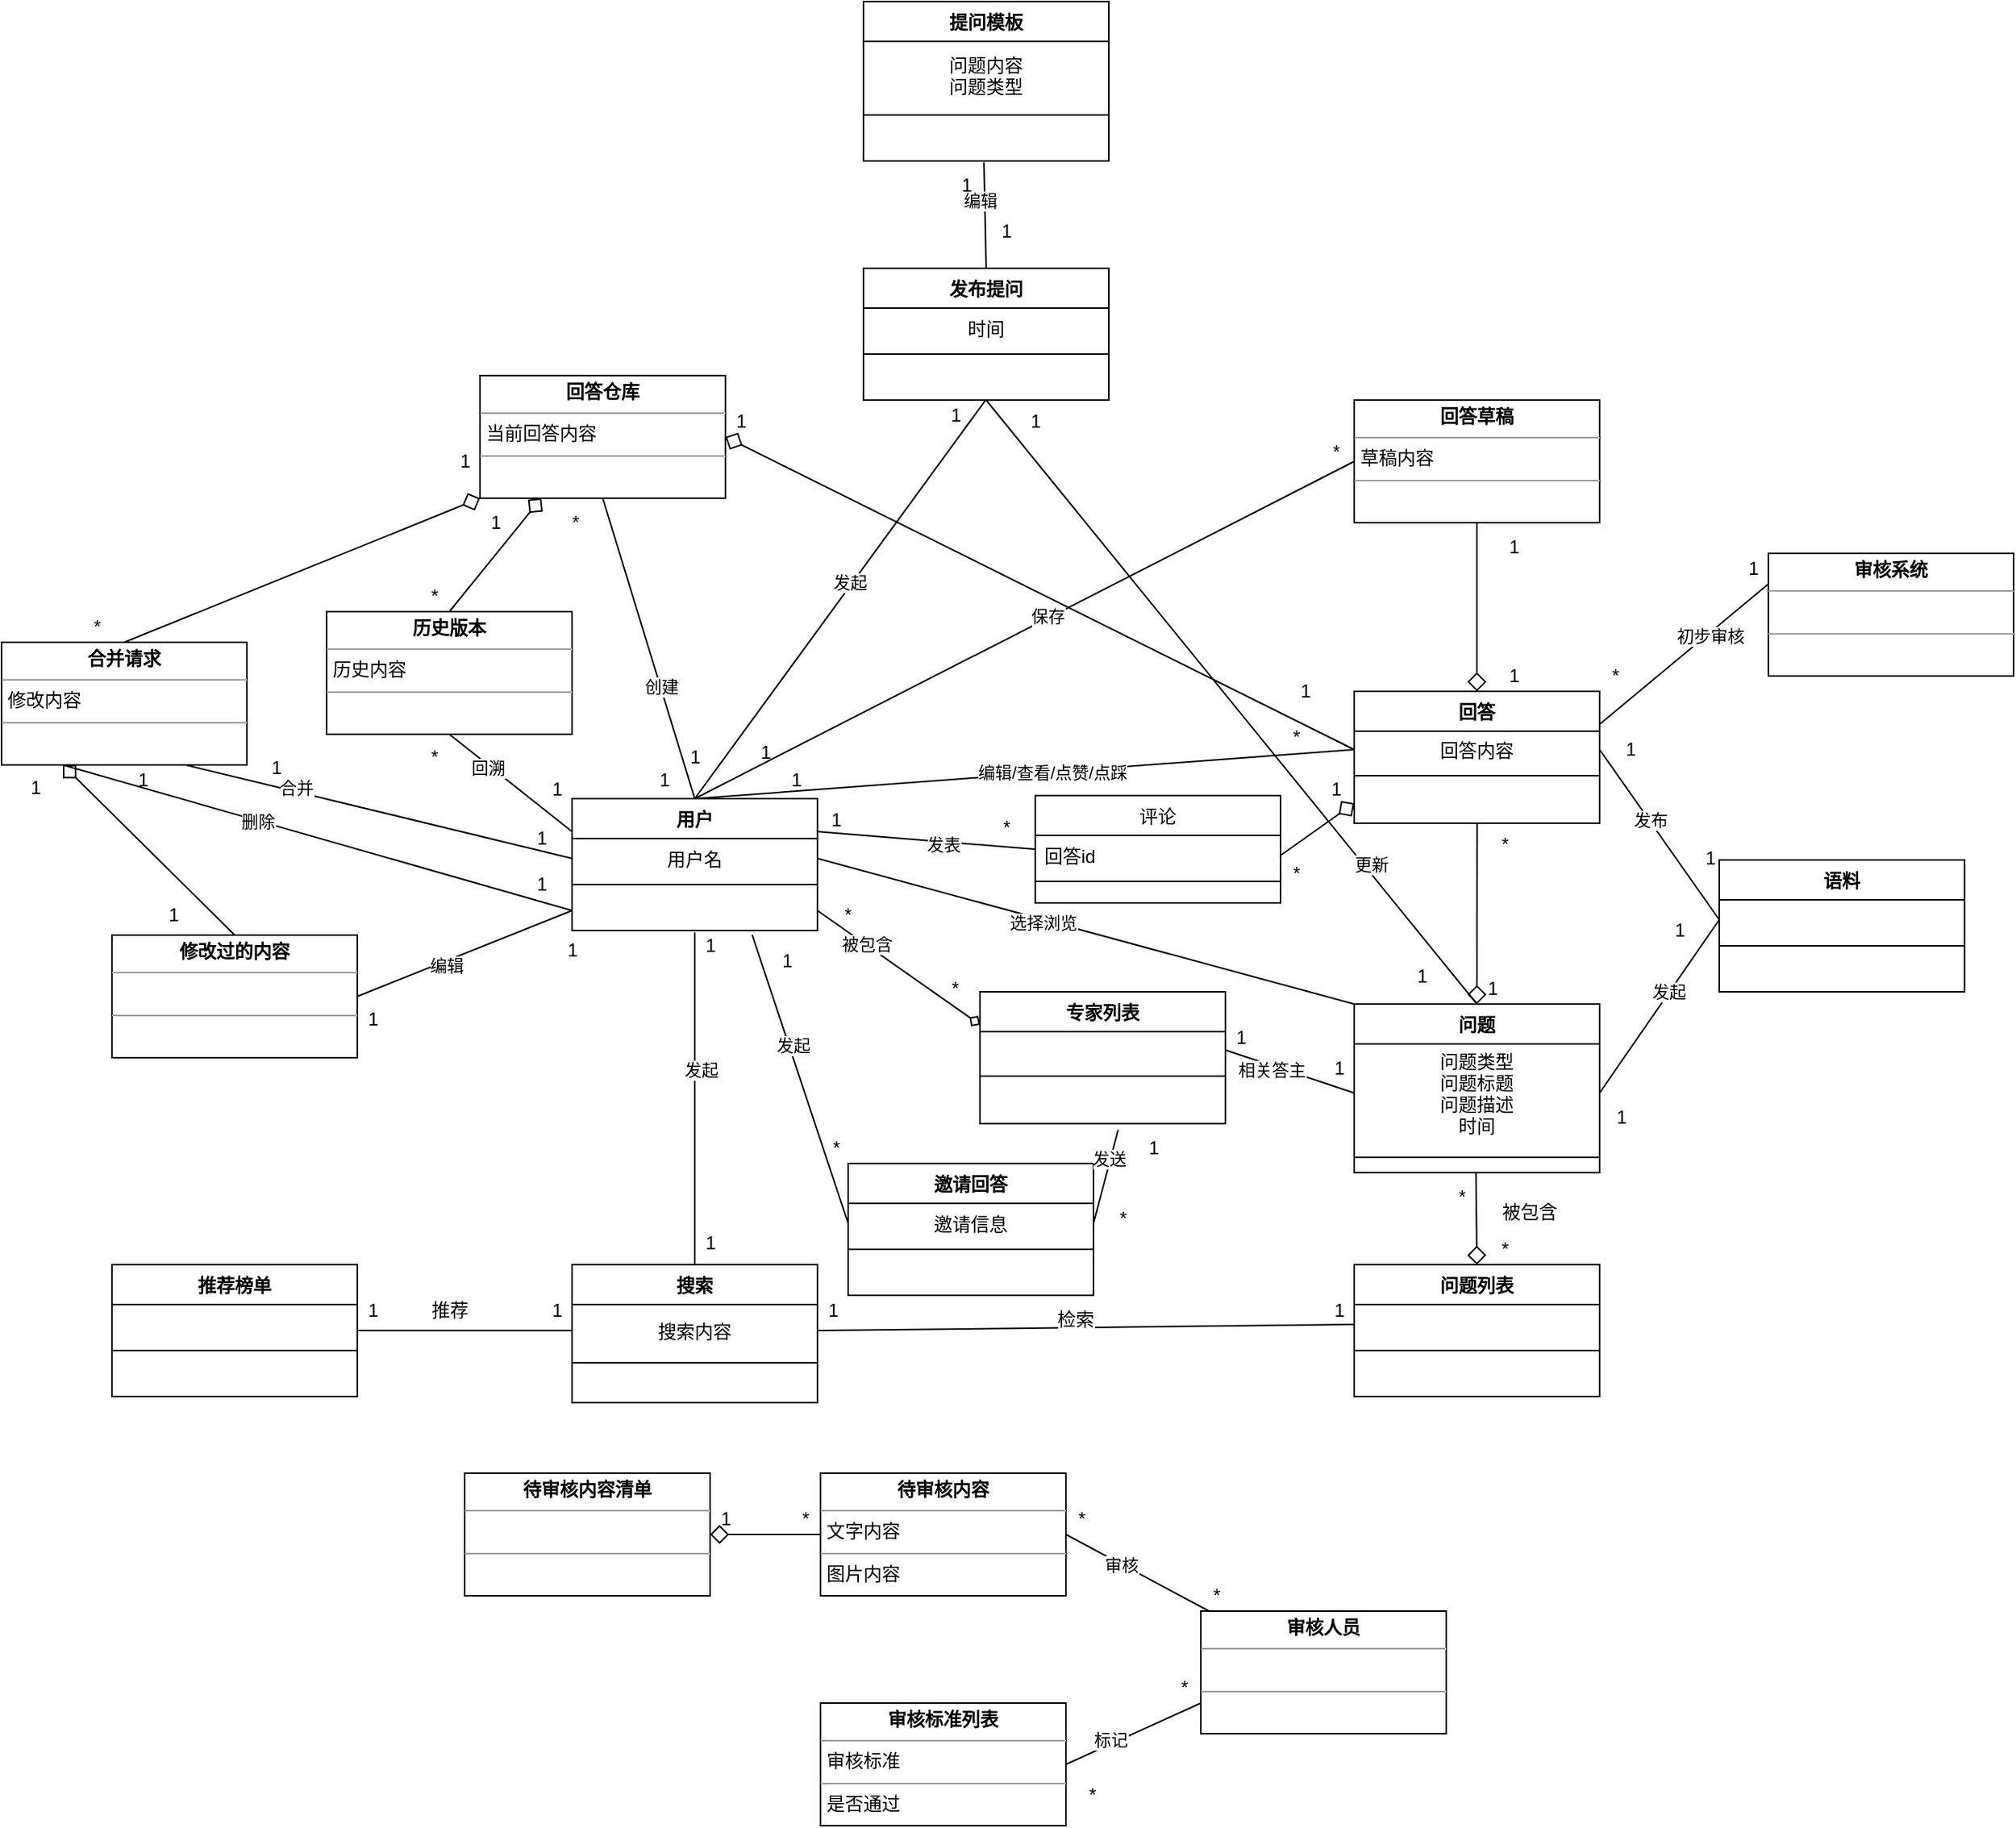<mxfile version="13.5.7" type="device"><diagram id="dqSqr0zBosCVYMbAQ48P" name="第 1 页"><mxGraphModel dx="1851" dy="1761" grid="1" gridSize="10" guides="1" tooltips="1" connect="1" arrows="1" fold="1" page="1" pageScale="1" pageWidth="827" pageHeight="1169" math="0" shadow="0"><root><mxCell id="0"/><mxCell id="1" parent="0"/><mxCell id="7naOkxVm8K2SrwInXt6t-1" value="1" style="text;html=1;align=center;verticalAlign=middle;resizable=0;points=[];autosize=1;" parent="1" vertex="1"><mxGeometry x="380" y="134" width="20" height="20" as="geometry"/></mxCell><mxCell id="7naOkxVm8K2SrwInXt6t-2" style="edgeStyle=none;rounded=0;orthogonalLoop=1;jettySize=auto;html=1;exitX=0.491;exitY=1.031;exitDx=0;exitDy=0;entryX=0.5;entryY=0;entryDx=0;entryDy=0;endArrow=none;endFill=0;endSize=10;targetPerimeterSpacing=0;exitPerimeter=0;" parent="1" target="7naOkxVm8K2SrwInXt6t-17" edge="1" source="7naOkxVm8K2SrwInXt6t-36"><mxGeometry relative="1" as="geometry"><mxPoint x="131" y="203" as="sourcePoint"/></mxGeometry></mxCell><mxCell id="qKET4viSGXKcAuz_7q4b-98" value="编辑" style="edgeLabel;html=1;align=center;verticalAlign=middle;resizable=0;points=[];" vertex="1" connectable="0" parent="7naOkxVm8K2SrwInXt6t-2"><mxGeometry x="-0.29" y="-3" relative="1" as="geometry"><mxPoint as="offset"/></mxGeometry></mxCell><mxCell id="7naOkxVm8K2SrwInXt6t-3" style="edgeStyle=none;rounded=0;orthogonalLoop=1;jettySize=auto;html=1;exitX=0.5;exitY=1;exitDx=0;exitDy=0;entryX=0.5;entryY=0;entryDx=0;entryDy=0;endArrow=none;endFill=0;endSize=10;targetPerimeterSpacing=0;" parent="1" source="7naOkxVm8K2SrwInXt6t-17" target="7naOkxVm8K2SrwInXt6t-21" edge="1"><mxGeometry relative="1" as="geometry"/></mxCell><mxCell id="qKET4viSGXKcAuz_7q4b-155" value="更新" style="edgeLabel;html=1;align=center;verticalAlign=middle;resizable=0;points=[];" vertex="1" connectable="0" parent="7naOkxVm8K2SrwInXt6t-3"><mxGeometry x="-0.103" relative="1" as="geometry"><mxPoint x="107.26" y="126.02" as="offset"/></mxGeometry></mxCell><mxCell id="7naOkxVm8K2SrwInXt6t-5" value="" style="edgeStyle=none;rounded=0;orthogonalLoop=1;jettySize=auto;html=1;endArrow=diamond;endFill=0;endSize=10;targetPerimeterSpacing=0;entryX=0.5;entryY=0;entryDx=0;entryDy=0;exitX=0.496;exitY=1.031;exitDx=0;exitDy=0;exitPerimeter=0;" parent="1" source="7naOkxVm8K2SrwInXt6t-24" target="7naOkxVm8K2SrwInXt6t-25" edge="1"><mxGeometry relative="1" as="geometry"><mxPoint x="360" y="280" as="sourcePoint"/></mxGeometry></mxCell><mxCell id="7naOkxVm8K2SrwInXt6t-6" style="edgeStyle=none;rounded=0;orthogonalLoop=1;jettySize=auto;html=1;exitX=0.5;exitY=0;exitDx=0;exitDy=0;entryX=0.498;entryY=1;entryDx=0;entryDy=0;endArrow=none;endFill=0;endSize=10;targetPerimeterSpacing=0;entryPerimeter=0;" parent="1" source="7naOkxVm8K2SrwInXt6t-29" target="7naOkxVm8K2SrwInXt6t-20" edge="1"><mxGeometry relative="1" as="geometry"/></mxCell><mxCell id="qKET4viSGXKcAuz_7q4b-68" value="发起" style="edgeLabel;html=1;align=center;verticalAlign=middle;resizable=0;points=[];" vertex="1" connectable="0" parent="7naOkxVm8K2SrwInXt6t-6"><mxGeometry x="0.082" y="2" relative="1" as="geometry"><mxPoint as="offset"/></mxGeometry></mxCell><mxCell id="7naOkxVm8K2SrwInXt6t-7" value="被包含" style="text;html=1;align=center;verticalAlign=middle;resizable=0;points=[];autosize=1;" parent="1" vertex="1"><mxGeometry x="389" y="280" width="50" height="20" as="geometry"/></mxCell><mxCell id="7naOkxVm8K2SrwInXt6t-8" value="*" style="text;html=1;align=center;verticalAlign=middle;resizable=0;points=[];autosize=1;" parent="1" vertex="1"><mxGeometry x="360" y="270" width="20" height="20" as="geometry"/></mxCell><mxCell id="7naOkxVm8K2SrwInXt6t-9" value="*" style="text;html=1;align=center;verticalAlign=middle;resizable=0;points=[];autosize=1;" parent="1" vertex="1"><mxGeometry x="388" y="304" width="20" height="20" as="geometry"/></mxCell><mxCell id="7naOkxVm8K2SrwInXt6t-11" value="1" style="text;html=1;align=center;verticalAlign=middle;resizable=0;points=[];autosize=1;" parent="1" vertex="1"><mxGeometry x="-94" y="-20" width="20" height="20" as="geometry"/></mxCell><mxCell id="7naOkxVm8K2SrwInXt6t-12" value="1" style="text;html=1;align=center;verticalAlign=middle;resizable=0;points=[];autosize=1;" parent="1" vertex="1"><mxGeometry x="82" y="-236" width="20" height="20" as="geometry"/></mxCell><mxCell id="7naOkxVm8K2SrwInXt6t-13" value="1" style="text;html=1;align=center;verticalAlign=middle;resizable=0;points=[];autosize=1;" parent="1" vertex="1"><mxGeometry x="30" y="-240" width="20" height="20" as="geometry"/></mxCell><mxCell id="7naOkxVm8K2SrwInXt6t-14" value="1" style="text;html=1;align=center;verticalAlign=middle;resizable=0;points=[];autosize=1;" parent="1" vertex="1"><mxGeometry x="37" y="-390" width="20" height="20" as="geometry"/></mxCell><mxCell id="7naOkxVm8K2SrwInXt6t-15" value="1" style="text;html=1;align=center;verticalAlign=middle;resizable=0;points=[];autosize=1;" parent="1" vertex="1"><mxGeometry x="63" y="-360" width="20" height="20" as="geometry"/></mxCell><mxCell id="qKET4viSGXKcAuz_7q4b-99" style="edgeStyle=none;rounded=0;orthogonalLoop=1;jettySize=auto;html=1;exitX=0.5;exitY=0;exitDx=0;exitDy=0;endArrow=none;endFill=0;entryX=0.501;entryY=1.015;entryDx=0;entryDy=0;entryPerimeter=0;startArrow=diamond;startFill=0;endSize=10;startSize=10;" edge="1" parent="1" source="7naOkxVm8K2SrwInXt6t-21" target="qKET4viSGXKcAuz_7q4b-103"><mxGeometry relative="1" as="geometry"><mxPoint x="350" y="80" as="targetPoint"/></mxGeometry></mxCell><mxCell id="7naOkxVm8K2SrwInXt6t-21" value="问题" style="swimlane;fontStyle=1;align=center;verticalAlign=top;childLayout=stackLayout;horizontal=1;startSize=26;horizontalStack=0;resizeParent=1;resizeParentMax=0;resizeLast=0;collapsible=1;marginBottom=0;" parent="1" vertex="1"><mxGeometry x="300" y="154" width="160" height="110" as="geometry"/></mxCell><mxCell id="7naOkxVm8K2SrwInXt6t-22" value="问题类型&#10;问题标题&#10;问题描述&#10;时间" style="text;strokeColor=none;fillColor=none;align=center;verticalAlign=middle;spacingLeft=4;spacingRight=4;overflow=hidden;rotatable=0;points=[[0,0.5],[1,0.5]];portConstraint=eastwest;" parent="7naOkxVm8K2SrwInXt6t-21" vertex="1"><mxGeometry y="26" width="160" height="64" as="geometry"/></mxCell><mxCell id="7naOkxVm8K2SrwInXt6t-23" value="" style="line;strokeWidth=1;fillColor=none;align=left;verticalAlign=middle;spacingTop=-1;spacingLeft=3;spacingRight=3;rotatable=0;labelPosition=right;points=[];portConstraint=eastwest;" parent="7naOkxVm8K2SrwInXt6t-21" vertex="1"><mxGeometry y="90" width="160" height="20" as="geometry"/></mxCell><mxCell id="7naOkxVm8K2SrwInXt6t-24" value=" " style="text;strokeColor=none;fillColor=none;align=left;verticalAlign=top;spacingLeft=4;spacingRight=4;overflow=hidden;rotatable=0;points=[[0,0.5],[1,0.5]];portConstraint=eastwest;" parent="7naOkxVm8K2SrwInXt6t-21" vertex="1"><mxGeometry y="110" width="160" as="geometry"/></mxCell><mxCell id="7naOkxVm8K2SrwInXt6t-37" value="1" style="text;html=1;align=center;verticalAlign=middle;resizable=0;points=[];autosize=1;" parent="1" vertex="1"><mxGeometry x="280" y="344" width="20" height="20" as="geometry"/></mxCell><mxCell id="7naOkxVm8K2SrwInXt6t-43" value="1" style="text;html=1;align=center;verticalAlign=middle;resizable=0;points=[];autosize=1;" parent="1" vertex="1"><mxGeometry x="-230" y="344" width="20" height="20" as="geometry"/></mxCell><mxCell id="7naOkxVm8K2SrwInXt6t-44" value="1" style="text;html=1;align=center;verticalAlign=middle;resizable=0;points=[];autosize=1;" parent="1" vertex="1"><mxGeometry x="-130" y="106" width="20" height="20" as="geometry"/></mxCell><mxCell id="7naOkxVm8K2SrwInXt6t-45" value="1" style="text;html=1;align=center;verticalAlign=middle;resizable=0;points=[];autosize=1;" parent="1" vertex="1"><mxGeometry x="-130" y="300" width="20" height="20" as="geometry"/></mxCell><mxCell id="7naOkxVm8K2SrwInXt6t-46" value="1" style="text;html=1;align=center;verticalAlign=middle;resizable=0;points=[];autosize=1;" parent="1" vertex="1"><mxGeometry x="-350" y="344" width="20" height="20" as="geometry"/></mxCell><mxCell id="7naOkxVm8K2SrwInXt6t-47" value="1" style="text;html=1;align=center;verticalAlign=middle;resizable=0;points=[];autosize=1;" parent="1" vertex="1"><mxGeometry x="-50" y="344" width="20" height="20" as="geometry"/></mxCell><mxCell id="7naOkxVm8K2SrwInXt6t-48" value="推荐" style="text;html=1;align=center;verticalAlign=middle;resizable=0;points=[];autosize=1;rotation=0;" parent="1" vertex="1"><mxGeometry x="-310" y="344" width="40" height="20" as="geometry"/></mxCell><mxCell id="7naOkxVm8K2SrwInXt6t-53" style="rounded=0;orthogonalLoop=1;jettySize=auto;html=1;entryX=0.5;entryY=0;entryDx=0;entryDy=0;endArrow=none;endFill=0;exitX=0.5;exitY=1.046;exitDx=0;exitDy=0;exitPerimeter=0;" parent="1" source="7naOkxVm8K2SrwInXt6t-32" target="7naOkxVm8K2SrwInXt6t-54" edge="1"><mxGeometry relative="1" as="geometry"><mxPoint x="100" y="140" as="sourcePoint"/></mxGeometry></mxCell><mxCell id="qKET4viSGXKcAuz_7q4b-69" value="发起" style="edgeLabel;html=1;align=center;verticalAlign=middle;resizable=0;points=[];" vertex="1" connectable="0" parent="7naOkxVm8K2SrwInXt6t-53"><mxGeometry x="-0.172" y="4" relative="1" as="geometry"><mxPoint as="offset"/></mxGeometry></mxCell><mxCell id="7naOkxVm8K2SrwInXt6t-58" style="edgeStyle=none;rounded=0;orthogonalLoop=1;jettySize=auto;html=1;exitX=0;exitY=0.5;exitDx=0;exitDy=0;entryX=1;entryY=0.5;entryDx=0;entryDy=0;endArrow=none;endFill=0;" parent="1" source="7naOkxVm8K2SrwInXt6t-26" target="7naOkxVm8K2SrwInXt6t-55" edge="1"><mxGeometry relative="1" as="geometry"/></mxCell><mxCell id="7naOkxVm8K2SrwInXt6t-59" value="检索" style="text;html=1;align=center;verticalAlign=middle;resizable=0;points=[];labelBackgroundColor=#ffffff;horizontal=1;" parent="7naOkxVm8K2SrwInXt6t-58" vertex="1" connectable="0"><mxGeometry x="0.066" y="-9" relative="1" as="geometry"><mxPoint x="4.34" y="4.09" as="offset"/></mxGeometry></mxCell><mxCell id="7naOkxVm8K2SrwInXt6t-64" style="rounded=0;orthogonalLoop=1;jettySize=auto;html=1;exitX=1;exitY=0.5;exitDx=0;exitDy=0;entryX=0;entryY=0.5;entryDx=0;entryDy=0;endArrow=none;endFill=0;" parent="1" source="7naOkxVm8K2SrwInXt6t-65" target="7naOkxVm8K2SrwInXt6t-55" edge="1"><mxGeometry relative="1" as="geometry"/></mxCell><mxCell id="qKET4viSGXKcAuz_7q4b-165" style="edgeStyle=none;rounded=0;sketch=0;orthogonalLoop=1;jettySize=auto;html=1;exitX=0;exitY=0.25;exitDx=0;exitDy=0;entryX=0.5;entryY=1;entryDx=0;entryDy=0;startArrow=none;startFill=0;startSize=10;endArrow=none;endFill=0;endSize=10;" edge="1" parent="1" source="7naOkxVm8K2SrwInXt6t-29" target="qKET4viSGXKcAuz_7q4b-164"><mxGeometry relative="1" as="geometry"/></mxCell><mxCell id="qKET4viSGXKcAuz_7q4b-166" value="回溯" style="edgeLabel;html=1;align=center;verticalAlign=middle;resizable=0;points=[];" vertex="1" connectable="0" parent="qKET4viSGXKcAuz_7q4b-165"><mxGeometry x="0.337" y="1" relative="1" as="geometry"><mxPoint x="-1" as="offset"/></mxGeometry></mxCell><mxCell id="qKET4viSGXKcAuz_7q4b-179" style="edgeStyle=none;rounded=0;sketch=0;orthogonalLoop=1;jettySize=auto;html=1;exitX=1;exitY=0.25;exitDx=0;exitDy=0;entryX=0;entryY=0.5;entryDx=0;entryDy=0;startArrow=none;startFill=0;startSize=10;endArrow=none;endFill=0;endSize=10;" edge="1" parent="1" source="7naOkxVm8K2SrwInXt6t-29" target="qKET4viSGXKcAuz_7q4b-176"><mxGeometry relative="1" as="geometry"/></mxCell><mxCell id="qKET4viSGXKcAuz_7q4b-180" value="发表" style="edgeLabel;html=1;align=center;verticalAlign=middle;resizable=0;points=[];" vertex="1" connectable="0" parent="qKET4viSGXKcAuz_7q4b-179"><mxGeometry x="0.161" y="-2" relative="1" as="geometry"><mxPoint as="offset"/></mxGeometry></mxCell><mxCell id="7naOkxVm8K2SrwInXt6t-29" value="用户" style="swimlane;fontStyle=1;align=center;verticalAlign=top;childLayout=stackLayout;horizontal=1;startSize=26;horizontalStack=0;resizeParent=1;resizeParentMax=0;resizeLast=0;collapsible=1;marginBottom=0;" parent="1" vertex="1"><mxGeometry x="-210" y="20" width="160" height="86" as="geometry"/></mxCell><mxCell id="7naOkxVm8K2SrwInXt6t-30" value="用户名" style="text;strokeColor=none;fillColor=none;align=center;verticalAlign=top;spacingLeft=4;spacingRight=4;overflow=hidden;rotatable=0;points=[[0,0.5],[1,0.5]];portConstraint=eastwest;" parent="7naOkxVm8K2SrwInXt6t-29" vertex="1"><mxGeometry y="26" width="160" height="26" as="geometry"/></mxCell><mxCell id="7naOkxVm8K2SrwInXt6t-31" value="" style="line;strokeWidth=1;fillColor=none;align=left;verticalAlign=middle;spacingTop=-1;spacingLeft=3;spacingRight=3;rotatable=0;labelPosition=right;points=[];portConstraint=eastwest;" parent="7naOkxVm8K2SrwInXt6t-29" vertex="1"><mxGeometry y="52" width="160" height="8" as="geometry"/></mxCell><mxCell id="7naOkxVm8K2SrwInXt6t-32" value=" " style="text;strokeColor=none;fillColor=none;align=left;verticalAlign=top;spacingLeft=4;spacingRight=4;overflow=hidden;rotatable=0;points=[[0,0.5],[1,0.5]];portConstraint=eastwest;" parent="7naOkxVm8K2SrwInXt6t-29" vertex="1"><mxGeometry y="60" width="160" height="26" as="geometry"/></mxCell><mxCell id="qKET4viSGXKcAuz_7q4b-131" style="edgeStyle=none;rounded=0;sketch=0;orthogonalLoop=1;jettySize=auto;html=1;exitX=1;exitY=0.25;exitDx=0;exitDy=0;entryX=0;entryY=0.25;entryDx=0;entryDy=0;startArrow=none;startFill=0;startSize=10;endArrow=none;endFill=0;endSize=10;" edge="1" parent="1" source="qKET4viSGXKcAuz_7q4b-100" target="qKET4viSGXKcAuz_7q4b-130"><mxGeometry relative="1" as="geometry"/></mxCell><mxCell id="qKET4viSGXKcAuz_7q4b-132" value="初步审核" style="edgeLabel;html=1;align=center;verticalAlign=middle;resizable=0;points=[];" vertex="1" connectable="0" parent="qKET4viSGXKcAuz_7q4b-131"><mxGeometry x="0.285" y="-1" relative="1" as="geometry"><mxPoint as="offset"/></mxGeometry></mxCell><mxCell id="qKET4viSGXKcAuz_7q4b-100" value="回答" style="swimlane;fontStyle=1;align=center;verticalAlign=top;childLayout=stackLayout;horizontal=1;startSize=26;horizontalStack=0;resizeParent=1;resizeParentMax=0;resizeLast=0;collapsible=1;marginBottom=0;" vertex="1" parent="1"><mxGeometry x="300" y="-50" width="160" height="86" as="geometry"/></mxCell><mxCell id="qKET4viSGXKcAuz_7q4b-101" value="回答内容" style="text;strokeColor=none;fillColor=none;align=center;verticalAlign=middle;spacingLeft=4;spacingRight=4;overflow=hidden;rotatable=0;points=[[0,0.5],[1,0.5]];portConstraint=eastwest;" vertex="1" parent="qKET4viSGXKcAuz_7q4b-100"><mxGeometry y="26" width="160" height="24" as="geometry"/></mxCell><mxCell id="qKET4viSGXKcAuz_7q4b-102" value="" style="line;strokeWidth=1;fillColor=none;align=left;verticalAlign=middle;spacingTop=-1;spacingLeft=3;spacingRight=3;rotatable=0;labelPosition=right;points=[];portConstraint=eastwest;" vertex="1" parent="qKET4viSGXKcAuz_7q4b-100"><mxGeometry y="50" width="160" height="10" as="geometry"/></mxCell><mxCell id="qKET4viSGXKcAuz_7q4b-103" value=" " style="text;strokeColor=none;fillColor=none;align=left;verticalAlign=top;spacingLeft=4;spacingRight=4;overflow=hidden;rotatable=0;points=[[0,0.5],[1,0.5]];portConstraint=eastwest;" vertex="1" parent="qKET4viSGXKcAuz_7q4b-100"><mxGeometry y="60" width="160" height="26" as="geometry"/></mxCell><mxCell id="qKET4viSGXKcAuz_7q4b-106" value="语料" style="swimlane;fontStyle=1;align=center;verticalAlign=top;childLayout=stackLayout;horizontal=1;startSize=26;horizontalStack=0;resizeParent=1;resizeParentMax=0;resizeLast=0;collapsible=1;marginBottom=0;" vertex="1" parent="1"><mxGeometry x="538" y="60" width="160" height="86" as="geometry"/></mxCell><mxCell id="qKET4viSGXKcAuz_7q4b-107" value=" " style="text;strokeColor=none;fillColor=none;align=center;verticalAlign=middle;spacingLeft=4;spacingRight=4;overflow=hidden;rotatable=0;points=[[0,0.5],[1,0.5]];portConstraint=eastwest;" vertex="1" parent="qKET4viSGXKcAuz_7q4b-106"><mxGeometry y="26" width="160" height="26" as="geometry"/></mxCell><mxCell id="qKET4viSGXKcAuz_7q4b-108" value="" style="line;strokeWidth=1;fillColor=none;align=left;verticalAlign=middle;spacingTop=-1;spacingLeft=3;spacingRight=3;rotatable=0;labelPosition=right;points=[];portConstraint=eastwest;" vertex="1" parent="qKET4viSGXKcAuz_7q4b-106"><mxGeometry y="52" width="160" height="8" as="geometry"/></mxCell><mxCell id="qKET4viSGXKcAuz_7q4b-109" value=" " style="text;strokeColor=none;fillColor=none;align=left;verticalAlign=top;spacingLeft=4;spacingRight=4;overflow=hidden;rotatable=0;points=[[0,0.5],[1,0.5]];portConstraint=eastwest;" vertex="1" parent="qKET4viSGXKcAuz_7q4b-106"><mxGeometry y="60" width="160" height="26" as="geometry"/></mxCell><mxCell id="7naOkxVm8K2SrwInXt6t-25" value="问题列表" style="swimlane;fontStyle=1;align=center;verticalAlign=top;childLayout=stackLayout;horizontal=1;startSize=26;horizontalStack=0;resizeParent=1;resizeParentMax=0;resizeLast=0;collapsible=1;marginBottom=0;" parent="1" vertex="1"><mxGeometry x="300" y="324" width="160" height="86" as="geometry"/></mxCell><mxCell id="7naOkxVm8K2SrwInXt6t-26" value=" " style="text;strokeColor=none;fillColor=none;align=left;verticalAlign=top;spacingLeft=4;spacingRight=4;overflow=hidden;rotatable=0;points=[[0,0.5],[1,0.5]];portConstraint=eastwest;" parent="7naOkxVm8K2SrwInXt6t-25" vertex="1"><mxGeometry y="26" width="160" height="26" as="geometry"/></mxCell><mxCell id="7naOkxVm8K2SrwInXt6t-27" value="" style="line;strokeWidth=1;fillColor=none;align=left;verticalAlign=middle;spacingTop=-1;spacingLeft=3;spacingRight=3;rotatable=0;labelPosition=right;points=[];portConstraint=eastwest;" parent="7naOkxVm8K2SrwInXt6t-25" vertex="1"><mxGeometry y="52" width="160" height="8" as="geometry"/></mxCell><mxCell id="7naOkxVm8K2SrwInXt6t-28" value=" " style="text;strokeColor=none;fillColor=none;align=left;verticalAlign=top;spacingLeft=4;spacingRight=4;overflow=hidden;rotatable=0;points=[[0,0.5],[1,0.5]];portConstraint=eastwest;" parent="7naOkxVm8K2SrwInXt6t-25" vertex="1"><mxGeometry y="60" width="160" height="26" as="geometry"/></mxCell><mxCell id="7naOkxVm8K2SrwInXt6t-54" value="搜索" style="swimlane;fontStyle=1;align=center;verticalAlign=top;childLayout=stackLayout;horizontal=1;startSize=26;horizontalStack=0;resizeParent=1;resizeParentMax=0;resizeLast=0;collapsible=1;marginBottom=0;" parent="1" vertex="1"><mxGeometry x="-210" y="324" width="160" height="90" as="geometry"/></mxCell><mxCell id="7naOkxVm8K2SrwInXt6t-55" value="搜索内容" style="text;strokeColor=none;fillColor=none;align=center;verticalAlign=middle;spacingLeft=4;spacingRight=4;overflow=hidden;rotatable=0;points=[[0,0.5],[1,0.5]];portConstraint=eastwest;" parent="7naOkxVm8K2SrwInXt6t-54" vertex="1"><mxGeometry y="26" width="160" height="34" as="geometry"/></mxCell><mxCell id="7naOkxVm8K2SrwInXt6t-56" value="" style="line;strokeWidth=1;fillColor=none;align=left;verticalAlign=middle;spacingTop=-1;spacingLeft=3;spacingRight=3;rotatable=0;labelPosition=right;points=[];portConstraint=eastwest;" parent="7naOkxVm8K2SrwInXt6t-54" vertex="1"><mxGeometry y="60" width="160" height="8" as="geometry"/></mxCell><mxCell id="7naOkxVm8K2SrwInXt6t-57" value=" " style="text;strokeColor=none;fillColor=none;align=left;verticalAlign=top;spacingLeft=4;spacingRight=4;overflow=hidden;rotatable=0;points=[[0,0.5],[1,0.5]];portConstraint=eastwest;" parent="7naOkxVm8K2SrwInXt6t-54" vertex="1"><mxGeometry y="68" width="160" height="22" as="geometry"/></mxCell><mxCell id="7naOkxVm8K2SrwInXt6t-65" value="推荐榜单" style="swimlane;fontStyle=1;align=center;verticalAlign=top;childLayout=stackLayout;horizontal=1;startSize=26;horizontalStack=0;resizeParent=1;resizeParentMax=0;resizeLast=0;collapsible=1;marginBottom=0;" parent="1" vertex="1"><mxGeometry x="-510" y="324" width="160" height="86" as="geometry"/></mxCell><mxCell id="7naOkxVm8K2SrwInXt6t-66" value=" " style="text;strokeColor=none;fillColor=none;align=center;verticalAlign=middle;spacingLeft=4;spacingRight=4;overflow=hidden;rotatable=0;points=[[0,0.5],[1,0.5]];portConstraint=eastwest;" parent="7naOkxVm8K2SrwInXt6t-65" vertex="1"><mxGeometry y="26" width="160" height="26" as="geometry"/></mxCell><mxCell id="7naOkxVm8K2SrwInXt6t-67" value="" style="line;strokeWidth=1;fillColor=none;align=left;verticalAlign=middle;spacingTop=-1;spacingLeft=3;spacingRight=3;rotatable=0;labelPosition=right;points=[];portConstraint=eastwest;" parent="7naOkxVm8K2SrwInXt6t-65" vertex="1"><mxGeometry y="52" width="160" height="8" as="geometry"/></mxCell><mxCell id="7naOkxVm8K2SrwInXt6t-68" value=" " style="text;strokeColor=none;fillColor=none;align=left;verticalAlign=top;spacingLeft=4;spacingRight=4;overflow=hidden;rotatable=0;points=[[0,0.5],[1,0.5]];portConstraint=eastwest;" parent="7naOkxVm8K2SrwInXt6t-65" vertex="1"><mxGeometry y="60" width="160" height="26" as="geometry"/></mxCell><mxCell id="qKET4viSGXKcAuz_7q4b-81" value="邀请回答" style="swimlane;fontStyle=1;align=center;verticalAlign=top;childLayout=stackLayout;horizontal=1;startSize=26;horizontalStack=0;resizeParent=1;resizeParentMax=0;resizeLast=0;collapsible=1;marginBottom=0;" vertex="1" parent="1"><mxGeometry x="-30" y="258" width="160" height="86" as="geometry"/></mxCell><mxCell id="qKET4viSGXKcAuz_7q4b-82" value="邀请信息" style="text;strokeColor=none;fillColor=none;align=center;verticalAlign=middle;spacingLeft=4;spacingRight=4;overflow=hidden;rotatable=0;points=[[0,0.5],[1,0.5]];portConstraint=eastwest;" vertex="1" parent="qKET4viSGXKcAuz_7q4b-81"><mxGeometry y="26" width="160" height="26" as="geometry"/></mxCell><mxCell id="qKET4viSGXKcAuz_7q4b-83" value="" style="line;strokeWidth=1;fillColor=none;align=left;verticalAlign=middle;spacingTop=-1;spacingLeft=3;spacingRight=3;rotatable=0;labelPosition=right;points=[];portConstraint=eastwest;" vertex="1" parent="qKET4viSGXKcAuz_7q4b-81"><mxGeometry y="52" width="160" height="8" as="geometry"/></mxCell><mxCell id="qKET4viSGXKcAuz_7q4b-84" value=" " style="text;strokeColor=none;fillColor=none;align=left;verticalAlign=top;spacingLeft=4;spacingRight=4;overflow=hidden;rotatable=0;points=[[0,0.5],[1,0.5]];portConstraint=eastwest;" vertex="1" parent="qKET4viSGXKcAuz_7q4b-81"><mxGeometry y="60" width="160" height="26" as="geometry"/></mxCell><mxCell id="qKET4viSGXKcAuz_7q4b-71" value="专家列表" style="swimlane;fontStyle=1;align=center;verticalAlign=top;childLayout=stackLayout;horizontal=1;startSize=26;horizontalStack=0;resizeParent=1;resizeParentMax=0;resizeLast=0;collapsible=1;marginBottom=0;" vertex="1" parent="1"><mxGeometry x="56" y="146" width="160" height="86" as="geometry"/></mxCell><mxCell id="qKET4viSGXKcAuz_7q4b-72" value=" " style="text;strokeColor=none;fillColor=none;align=center;verticalAlign=middle;spacingLeft=4;spacingRight=4;overflow=hidden;rotatable=0;points=[[0,0.5],[1,0.5]];portConstraint=eastwest;" vertex="1" parent="qKET4viSGXKcAuz_7q4b-71"><mxGeometry y="26" width="160" height="24" as="geometry"/></mxCell><mxCell id="qKET4viSGXKcAuz_7q4b-73" value="" style="line;strokeWidth=1;fillColor=none;align=left;verticalAlign=middle;spacingTop=-1;spacingLeft=3;spacingRight=3;rotatable=0;labelPosition=right;points=[];portConstraint=eastwest;" vertex="1" parent="qKET4viSGXKcAuz_7q4b-71"><mxGeometry y="50" width="160" height="10" as="geometry"/></mxCell><mxCell id="qKET4viSGXKcAuz_7q4b-74" value=" " style="text;strokeColor=none;fillColor=none;align=left;verticalAlign=top;spacingLeft=4;spacingRight=4;overflow=hidden;rotatable=0;points=[[0,0.5],[1,0.5]];portConstraint=eastwest;" vertex="1" parent="qKET4viSGXKcAuz_7q4b-71"><mxGeometry y="60" width="160" height="26" as="geometry"/></mxCell><mxCell id="7naOkxVm8K2SrwInXt6t-33" value="提问模板" style="swimlane;fontStyle=1;align=center;verticalAlign=top;childLayout=stackLayout;horizontal=1;startSize=26;horizontalStack=0;resizeParent=1;resizeParentMax=0;resizeLast=0;collapsible=1;marginBottom=0;" parent="1" vertex="1"><mxGeometry x="-20" y="-500" width="160" height="104" as="geometry"/></mxCell><mxCell id="7naOkxVm8K2SrwInXt6t-34" value="问题内容&#10;问题类型" style="text;strokeColor=none;fillColor=none;align=center;verticalAlign=middle;spacingLeft=4;spacingRight=4;overflow=hidden;rotatable=0;points=[[0,0.5],[1,0.5]];portConstraint=eastwest;" parent="7naOkxVm8K2SrwInXt6t-33" vertex="1"><mxGeometry y="26" width="160" height="44" as="geometry"/></mxCell><mxCell id="7naOkxVm8K2SrwInXt6t-35" value="" style="line;strokeWidth=1;fillColor=none;align=left;verticalAlign=middle;spacingTop=-1;spacingLeft=3;spacingRight=3;rotatable=0;labelPosition=right;points=[];portConstraint=eastwest;" parent="7naOkxVm8K2SrwInXt6t-33" vertex="1"><mxGeometry y="70" width="160" height="8" as="geometry"/></mxCell><mxCell id="7naOkxVm8K2SrwInXt6t-36" value=" " style="text;strokeColor=none;fillColor=none;align=left;verticalAlign=top;spacingLeft=4;spacingRight=4;overflow=hidden;rotatable=0;points=[[0,0.5],[1,0.5]];portConstraint=eastwest;" parent="7naOkxVm8K2SrwInXt6t-33" vertex="1"><mxGeometry y="78" width="160" height="26" as="geometry"/></mxCell><mxCell id="7naOkxVm8K2SrwInXt6t-17" value="发布提问" style="swimlane;fontStyle=1;align=center;verticalAlign=top;childLayout=stackLayout;horizontal=1;startSize=26;horizontalStack=0;resizeParent=1;resizeParentMax=0;resizeLast=0;collapsible=1;marginBottom=0;" parent="1" vertex="1"><mxGeometry x="-20" y="-326" width="160" height="86" as="geometry"/></mxCell><mxCell id="7naOkxVm8K2SrwInXt6t-18" value="时间" style="text;strokeColor=none;fillColor=none;align=center;verticalAlign=middle;spacingLeft=4;spacingRight=4;overflow=hidden;rotatable=0;points=[[0,0.5],[1,0.5]];portConstraint=eastwest;" parent="7naOkxVm8K2SrwInXt6t-17" vertex="1"><mxGeometry y="26" width="160" height="26" as="geometry"/></mxCell><mxCell id="7naOkxVm8K2SrwInXt6t-19" value="" style="line;strokeWidth=1;fillColor=none;align=left;verticalAlign=middle;spacingTop=-1;spacingLeft=3;spacingRight=3;rotatable=0;labelPosition=right;points=[];portConstraint=eastwest;" parent="7naOkxVm8K2SrwInXt6t-17" vertex="1"><mxGeometry y="52" width="160" height="8" as="geometry"/></mxCell><mxCell id="7naOkxVm8K2SrwInXt6t-20" value=" " style="text;strokeColor=none;fillColor=none;align=left;verticalAlign=top;spacingLeft=4;spacingRight=4;overflow=hidden;rotatable=0;points=[[0,0.5],[1,0.5]];portConstraint=eastwest;" parent="7naOkxVm8K2SrwInXt6t-17" vertex="1"><mxGeometry y="60" width="160" height="26" as="geometry"/></mxCell><mxCell id="qKET4viSGXKcAuz_7q4b-176" value="评论" style="swimlane;fontStyle=0;align=center;verticalAlign=top;childLayout=stackLayout;horizontal=1;startSize=26;horizontalStack=0;resizeParent=1;resizeLast=0;collapsible=1;marginBottom=0;rounded=0;shadow=0;strokeWidth=1;" vertex="1" parent="1"><mxGeometry x="92" y="18" width="160" height="70" as="geometry"><mxRectangle x="340" y="380" width="170" height="26" as="alternateBounds"/></mxGeometry></mxCell><mxCell id="qKET4viSGXKcAuz_7q4b-177" value="回答id" style="text;align=left;verticalAlign=top;spacingLeft=4;spacingRight=4;overflow=hidden;rotatable=0;points=[[0,0.5],[1,0.5]];portConstraint=eastwest;" vertex="1" parent="qKET4viSGXKcAuz_7q4b-176"><mxGeometry y="26" width="160" height="26" as="geometry"/></mxCell><mxCell id="qKET4viSGXKcAuz_7q4b-178" value="" style="line;html=1;strokeWidth=1;align=left;verticalAlign=middle;spacingTop=-1;spacingLeft=3;spacingRight=3;rotatable=0;labelPosition=right;points=[];portConstraint=eastwest;" vertex="1" parent="qKET4viSGXKcAuz_7q4b-176"><mxGeometry y="52" width="160" height="8" as="geometry"/></mxCell><mxCell id="qKET4viSGXKcAuz_7q4b-76" style="edgeStyle=none;rounded=0;orthogonalLoop=1;jettySize=auto;html=1;exitX=1;exitY=0.5;exitDx=0;exitDy=0;entryX=0;entryY=0.25;entryDx=0;entryDy=0;endArrow=diamond;endFill=0;" edge="1" parent="1" source="7naOkxVm8K2SrwInXt6t-32" target="qKET4viSGXKcAuz_7q4b-71"><mxGeometry relative="1" as="geometry"/></mxCell><mxCell id="qKET4viSGXKcAuz_7q4b-77" value="被包含" style="edgeLabel;html=1;align=center;verticalAlign=middle;resizable=0;points=[];" vertex="1" connectable="0" parent="qKET4viSGXKcAuz_7q4b-76"><mxGeometry x="-0.406" y="1" relative="1" as="geometry"><mxPoint as="offset"/></mxGeometry></mxCell><mxCell id="qKET4viSGXKcAuz_7q4b-78" value="*" style="text;html=1;strokeColor=none;fillColor=none;align=center;verticalAlign=middle;whiteSpace=wrap;rounded=0;" vertex="1" parent="1"><mxGeometry x="-50" y="86" width="40" height="20" as="geometry"/></mxCell><mxCell id="qKET4viSGXKcAuz_7q4b-79" value="*" style="text;html=1;strokeColor=none;fillColor=none;align=center;verticalAlign=middle;whiteSpace=wrap;rounded=0;" vertex="1" parent="1"><mxGeometry x="20" y="134" width="40" height="20" as="geometry"/></mxCell><mxCell id="qKET4viSGXKcAuz_7q4b-85" style="edgeStyle=none;rounded=0;orthogonalLoop=1;jettySize=auto;html=1;exitX=0;exitY=0.5;exitDx=0;exitDy=0;entryX=0.734;entryY=1.108;entryDx=0;entryDy=0;entryPerimeter=0;endArrow=none;endFill=0;" edge="1" parent="1" source="qKET4viSGXKcAuz_7q4b-82" target="7naOkxVm8K2SrwInXt6t-32"><mxGeometry relative="1" as="geometry"/></mxCell><mxCell id="qKET4viSGXKcAuz_7q4b-86" value="发起" style="edgeLabel;html=1;align=center;verticalAlign=middle;resizable=0;points=[];" vertex="1" connectable="0" parent="qKET4viSGXKcAuz_7q4b-85"><mxGeometry x="0.225" y="-2" relative="1" as="geometry"><mxPoint as="offset"/></mxGeometry></mxCell><mxCell id="qKET4viSGXKcAuz_7q4b-88" value="1" style="text;html=1;align=center;verticalAlign=middle;resizable=0;points=[];autosize=1;" vertex="1" parent="1"><mxGeometry x="-80" y="116" width="20" height="20" as="geometry"/></mxCell><mxCell id="qKET4viSGXKcAuz_7q4b-89" value="*" style="text;html=1;align=center;verticalAlign=middle;resizable=0;points=[];autosize=1;" vertex="1" parent="1"><mxGeometry x="-48" y="238" width="20" height="20" as="geometry"/></mxCell><mxCell id="qKET4viSGXKcAuz_7q4b-90" style="edgeStyle=none;rounded=0;orthogonalLoop=1;jettySize=auto;html=1;exitX=1;exitY=0.5;exitDx=0;exitDy=0;entryX=0.563;entryY=1.154;entryDx=0;entryDy=0;entryPerimeter=0;endArrow=none;endFill=0;" edge="1" parent="1" source="qKET4viSGXKcAuz_7q4b-82" target="qKET4viSGXKcAuz_7q4b-74"><mxGeometry relative="1" as="geometry"/></mxCell><mxCell id="qKET4viSGXKcAuz_7q4b-91" value="发送" style="edgeLabel;html=1;align=center;verticalAlign=middle;resizable=0;points=[];" vertex="1" connectable="0" parent="qKET4viSGXKcAuz_7q4b-90"><mxGeometry x="0.368" y="1" relative="1" as="geometry"><mxPoint as="offset"/></mxGeometry></mxCell><mxCell id="qKET4viSGXKcAuz_7q4b-92" value="*" style="text;html=1;align=center;verticalAlign=middle;resizable=0;points=[];autosize=1;" vertex="1" parent="1"><mxGeometry x="139" y="284" width="20" height="20" as="geometry"/></mxCell><mxCell id="qKET4viSGXKcAuz_7q4b-93" value="1" style="text;html=1;align=center;verticalAlign=middle;resizable=0;points=[];autosize=1;" vertex="1" parent="1"><mxGeometry x="159" y="238" width="20" height="20" as="geometry"/></mxCell><mxCell id="qKET4viSGXKcAuz_7q4b-94" style="edgeStyle=none;rounded=0;orthogonalLoop=1;jettySize=auto;html=1;exitX=1;exitY=0.5;exitDx=0;exitDy=0;entryX=0;entryY=0.5;entryDx=0;entryDy=0;endArrow=none;endFill=0;" edge="1" parent="1" source="qKET4viSGXKcAuz_7q4b-72" target="7naOkxVm8K2SrwInXt6t-22"><mxGeometry relative="1" as="geometry"/></mxCell><mxCell id="qKET4viSGXKcAuz_7q4b-95" value="相关答主" style="edgeLabel;html=1;align=center;verticalAlign=middle;resizable=0;points=[];" vertex="1" connectable="0" parent="qKET4viSGXKcAuz_7q4b-94"><mxGeometry x="-0.288" y="-2" relative="1" as="geometry"><mxPoint y="1" as="offset"/></mxGeometry></mxCell><mxCell id="qKET4viSGXKcAuz_7q4b-96" value="1" style="text;html=1;align=center;verticalAlign=middle;resizable=0;points=[];autosize=1;" vertex="1" parent="1"><mxGeometry x="216" y="166" width="20" height="20" as="geometry"/></mxCell><mxCell id="qKET4viSGXKcAuz_7q4b-97" value="1" style="text;html=1;align=center;verticalAlign=middle;resizable=0;points=[];autosize=1;" vertex="1" parent="1"><mxGeometry x="280" y="186" width="20" height="20" as="geometry"/></mxCell><mxCell id="qKET4viSGXKcAuz_7q4b-104" value="1" style="text;html=1;align=center;verticalAlign=middle;resizable=0;points=[];autosize=1;" vertex="1" parent="1"><mxGeometry x="334" y="126" width="20" height="20" as="geometry"/></mxCell><mxCell id="qKET4viSGXKcAuz_7q4b-105" value="*" style="text;html=1;align=center;verticalAlign=middle;resizable=0;points=[];autosize=1;" vertex="1" parent="1"><mxGeometry x="388" y="40" width="20" height="20" as="geometry"/></mxCell><mxCell id="qKET4viSGXKcAuz_7q4b-110" style="edgeStyle=none;rounded=0;orthogonalLoop=1;jettySize=auto;html=1;exitX=0;exitY=0.5;exitDx=0;exitDy=0;entryX=1;entryY=0.5;entryDx=0;entryDy=0;startArrow=none;startFill=0;startSize=10;endArrow=none;endFill=0;endSize=10;" edge="1" parent="1" source="qKET4viSGXKcAuz_7q4b-107" target="7naOkxVm8K2SrwInXt6t-22"><mxGeometry relative="1" as="geometry"/></mxCell><mxCell id="qKET4viSGXKcAuz_7q4b-111" value="发起" style="edgeLabel;html=1;align=center;verticalAlign=middle;resizable=0;points=[];" vertex="1" connectable="0" parent="qKET4viSGXKcAuz_7q4b-110"><mxGeometry x="-0.168" y="-1" relative="1" as="geometry"><mxPoint as="offset"/></mxGeometry></mxCell><mxCell id="qKET4viSGXKcAuz_7q4b-112" style="edgeStyle=none;rounded=0;orthogonalLoop=1;jettySize=auto;html=1;exitX=0;exitY=0.5;exitDx=0;exitDy=0;entryX=1;entryY=0.5;entryDx=0;entryDy=0;startArrow=none;startFill=0;startSize=10;endArrow=none;endFill=0;endSize=10;" edge="1" parent="1" source="qKET4viSGXKcAuz_7q4b-107" target="qKET4viSGXKcAuz_7q4b-101"><mxGeometry relative="1" as="geometry"/></mxCell><mxCell id="qKET4viSGXKcAuz_7q4b-113" value="发布" style="edgeLabel;html=1;align=center;verticalAlign=middle;resizable=0;points=[];" vertex="1" connectable="0" parent="qKET4viSGXKcAuz_7q4b-112"><mxGeometry x="0.17" y="-1" relative="1" as="geometry"><mxPoint as="offset"/></mxGeometry></mxCell><mxCell id="qKET4viSGXKcAuz_7q4b-114" value="1" style="text;html=1;align=center;verticalAlign=middle;resizable=0;points=[];autosize=1;" vertex="1" parent="1"><mxGeometry x="470" y="-22" width="20" height="20" as="geometry"/></mxCell><mxCell id="qKET4viSGXKcAuz_7q4b-115" value="1" style="text;html=1;align=center;verticalAlign=middle;resizable=0;points=[];autosize=1;" vertex="1" parent="1"><mxGeometry x="522" y="49" width="20" height="20" as="geometry"/></mxCell><mxCell id="qKET4viSGXKcAuz_7q4b-116" value="1" style="text;html=1;align=center;verticalAlign=middle;resizable=0;points=[];autosize=1;" vertex="1" parent="1"><mxGeometry x="464" y="218" width="20" height="20" as="geometry"/></mxCell><mxCell id="qKET4viSGXKcAuz_7q4b-117" value="1" style="text;html=1;align=center;verticalAlign=middle;resizable=0;points=[];autosize=1;" vertex="1" parent="1"><mxGeometry x="502" y="96" width="20" height="20" as="geometry"/></mxCell><mxCell id="qKET4viSGXKcAuz_7q4b-119" style="edgeStyle=none;rounded=0;orthogonalLoop=1;jettySize=auto;html=1;exitX=0.5;exitY=1;exitDx=0;exitDy=0;entryX=0.5;entryY=0;entryDx=0;entryDy=0;startArrow=none;startFill=0;startSize=10;endArrow=diamond;endFill=0;endSize=10;" edge="1" parent="1" source="qKET4viSGXKcAuz_7q4b-118" target="qKET4viSGXKcAuz_7q4b-100"><mxGeometry relative="1" as="geometry"/></mxCell><mxCell id="qKET4viSGXKcAuz_7q4b-118" value="&lt;p style=&quot;margin: 0px ; margin-top: 4px ; text-align: center&quot;&gt;&lt;b&gt;回答草稿&lt;/b&gt;&lt;/p&gt;&lt;hr size=&quot;1&quot;&gt;&lt;p style=&quot;margin: 0px ; margin-left: 4px&quot;&gt;草稿内容&lt;/p&gt;&lt;hr size=&quot;1&quot;&gt;&lt;p style=&quot;margin: 0px ; margin-left: 4px&quot;&gt;&lt;br&gt;&lt;/p&gt;" style="verticalAlign=top;align=left;overflow=fill;fontSize=12;fontFamily=Helvetica;html=1;" vertex="1" parent="1"><mxGeometry x="300" y="-240" width="160" height="80" as="geometry"/></mxCell><mxCell id="qKET4viSGXKcAuz_7q4b-120" value="1" style="text;html=1;align=center;verticalAlign=middle;resizable=0;points=[];autosize=1;" vertex="1" parent="1"><mxGeometry x="394" y="-70" width="20" height="20" as="geometry"/></mxCell><mxCell id="qKET4viSGXKcAuz_7q4b-121" value="1" style="text;html=1;align=center;verticalAlign=middle;resizable=0;points=[];autosize=1;" vertex="1" parent="1"><mxGeometry x="394" y="-154" width="20" height="20" as="geometry"/></mxCell><mxCell id="qKET4viSGXKcAuz_7q4b-122" style="edgeStyle=none;rounded=0;orthogonalLoop=1;jettySize=auto;html=1;exitX=0.5;exitY=0;exitDx=0;exitDy=0;entryX=0;entryY=0.5;entryDx=0;entryDy=0;startArrow=none;startFill=0;startSize=10;endArrow=none;endFill=0;endSize=10;sketch=0;" edge="1" parent="1" source="7naOkxVm8K2SrwInXt6t-29" target="qKET4viSGXKcAuz_7q4b-118"><mxGeometry relative="1" as="geometry"/></mxCell><mxCell id="qKET4viSGXKcAuz_7q4b-123" value="保存" style="edgeLabel;html=1;align=center;verticalAlign=middle;resizable=0;points=[];" vertex="1" connectable="0" parent="qKET4viSGXKcAuz_7q4b-122"><mxGeometry x="0.072" y="1" relative="1" as="geometry"><mxPoint as="offset"/></mxGeometry></mxCell><mxCell id="qKET4viSGXKcAuz_7q4b-124" value="1" style="text;html=1;align=center;verticalAlign=middle;resizable=0;points=[];autosize=1;" vertex="1" parent="1"><mxGeometry x="-140" y="-17" width="20" height="20" as="geometry"/></mxCell><mxCell id="qKET4viSGXKcAuz_7q4b-125" value="*" style="text;html=1;align=center;verticalAlign=middle;resizable=0;points=[];autosize=1;" vertex="1" parent="1"><mxGeometry x="278" y="-216" width="20" height="20" as="geometry"/></mxCell><mxCell id="qKET4viSGXKcAuz_7q4b-126" style="edgeStyle=none;rounded=0;sketch=0;orthogonalLoop=1;jettySize=auto;html=1;exitX=0.5;exitY=0;exitDx=0;exitDy=0;entryX=0;entryY=0.5;entryDx=0;entryDy=0;startArrow=none;startFill=0;startSize=10;endArrow=none;endFill=0;endSize=10;" edge="1" parent="1" source="7naOkxVm8K2SrwInXt6t-29" target="qKET4viSGXKcAuz_7q4b-101"><mxGeometry relative="1" as="geometry"/></mxCell><mxCell id="qKET4viSGXKcAuz_7q4b-127" value="编辑/查看/点赞/点踩" style="edgeLabel;html=1;align=center;verticalAlign=middle;resizable=0;points=[];" vertex="1" connectable="0" parent="qKET4viSGXKcAuz_7q4b-126"><mxGeometry x="0.083" relative="1" as="geometry"><mxPoint as="offset"/></mxGeometry></mxCell><mxCell id="qKET4viSGXKcAuz_7q4b-128" value="1" style="text;html=1;align=center;verticalAlign=middle;resizable=0;points=[];autosize=1;" vertex="1" parent="1"><mxGeometry x="-74" y="-2" width="20" height="20" as="geometry"/></mxCell><mxCell id="qKET4viSGXKcAuz_7q4b-129" value="*" style="text;html=1;align=center;verticalAlign=middle;resizable=0;points=[];autosize=1;" vertex="1" parent="1"><mxGeometry x="252" y="-30" width="20" height="20" as="geometry"/></mxCell><mxCell id="qKET4viSGXKcAuz_7q4b-130" value="&lt;p style=&quot;margin: 0px ; margin-top: 4px ; text-align: center&quot;&gt;&lt;b&gt;审核系统&lt;/b&gt;&lt;/p&gt;&lt;hr size=&quot;1&quot;&gt;&lt;p style=&quot;margin: 0px ; margin-left: 4px&quot;&gt;&lt;br&gt;&lt;/p&gt;&lt;hr size=&quot;1&quot;&gt;&lt;p style=&quot;margin: 0px ; margin-left: 4px&quot;&gt;&lt;br&gt;&lt;/p&gt;" style="verticalAlign=top;align=left;overflow=fill;fontSize=12;fontFamily=Helvetica;html=1;" vertex="1" parent="1"><mxGeometry x="570" y="-140" width="160" height="80" as="geometry"/></mxCell><mxCell id="qKET4viSGXKcAuz_7q4b-133" value="1" style="text;html=1;align=center;verticalAlign=middle;resizable=0;points=[];autosize=1;" vertex="1" parent="1"><mxGeometry x="550" y="-140" width="20" height="20" as="geometry"/></mxCell><mxCell id="qKET4viSGXKcAuz_7q4b-134" value="*" style="text;html=1;align=center;verticalAlign=middle;resizable=0;points=[];autosize=1;" vertex="1" parent="1"><mxGeometry x="460" y="-70" width="20" height="20" as="geometry"/></mxCell><mxCell id="qKET4viSGXKcAuz_7q4b-144" style="edgeStyle=none;rounded=0;sketch=0;orthogonalLoop=1;jettySize=auto;html=1;exitX=1;exitY=0.5;exitDx=0;exitDy=0;entryX=0;entryY=0.5;entryDx=0;entryDy=0;startArrow=diamond;startFill=0;startSize=10;endArrow=none;endFill=0;endSize=10;" edge="1" parent="1" source="qKET4viSGXKcAuz_7q4b-136" target="qKET4viSGXKcAuz_7q4b-140"><mxGeometry relative="1" as="geometry"/></mxCell><mxCell id="qKET4viSGXKcAuz_7q4b-136" value="&lt;p style=&quot;margin: 0px ; margin-top: 4px ; text-align: center&quot;&gt;&lt;b&gt;待审核内容清单&lt;/b&gt;&lt;/p&gt;&lt;hr size=&quot;1&quot;&gt;&lt;p style=&quot;margin: 0px ; margin-left: 4px&quot;&gt;&lt;br&gt;&lt;/p&gt;&lt;hr size=&quot;1&quot;&gt;&lt;p style=&quot;margin: 0px ; margin-left: 4px&quot;&gt;&lt;br&gt;&lt;/p&gt;" style="verticalAlign=top;align=left;overflow=fill;fontSize=12;fontFamily=Helvetica;html=1;" vertex="1" parent="1"><mxGeometry x="-280" y="460" width="160" height="80" as="geometry"/></mxCell><mxCell id="qKET4viSGXKcAuz_7q4b-137" style="rounded=0;orthogonalLoop=1;jettySize=auto;html=1;entryX=1;entryY=0.5;entryDx=0;entryDy=0;startArrow=none;startFill=0;endArrow=none;endFill=0;" edge="1" source="qKET4viSGXKcAuz_7q4b-139" target="qKET4viSGXKcAuz_7q4b-140" parent="1"><mxGeometry relative="1" as="geometry"/></mxCell><mxCell id="qKET4viSGXKcAuz_7q4b-168" value="审核" style="edgeLabel;html=1;align=center;verticalAlign=middle;resizable=0;points=[];" vertex="1" connectable="0" parent="qKET4viSGXKcAuz_7q4b-137"><mxGeometry x="0.226" y="1" relative="1" as="geometry"><mxPoint as="offset"/></mxGeometry></mxCell><mxCell id="qKET4viSGXKcAuz_7q4b-145" style="edgeStyle=none;rounded=0;sketch=0;orthogonalLoop=1;jettySize=auto;html=1;exitX=0;exitY=0.75;exitDx=0;exitDy=0;entryX=1;entryY=0.5;entryDx=0;entryDy=0;startArrow=none;startFill=0;startSize=10;endArrow=none;endFill=0;endSize=10;" edge="1" parent="1" source="qKET4viSGXKcAuz_7q4b-139" target="qKET4viSGXKcAuz_7q4b-142"><mxGeometry relative="1" as="geometry"/></mxCell><mxCell id="qKET4viSGXKcAuz_7q4b-169" value="标记" style="edgeLabel;html=1;align=center;verticalAlign=middle;resizable=0;points=[];" vertex="1" connectable="0" parent="qKET4viSGXKcAuz_7q4b-145"><mxGeometry x="0.321" y="-3" relative="1" as="geometry"><mxPoint as="offset"/></mxGeometry></mxCell><mxCell id="qKET4viSGXKcAuz_7q4b-139" value="&lt;p style=&quot;margin: 0px ; margin-top: 4px ; text-align: center&quot;&gt;&lt;b&gt;审核人员&lt;/b&gt;&lt;/p&gt;&lt;hr size=&quot;1&quot;&gt;&lt;p style=&quot;margin: 0px ; margin-left: 4px&quot;&gt;&lt;br&gt;&lt;/p&gt;&lt;hr size=&quot;1&quot;&gt;&lt;p style=&quot;margin: 0px ; margin-left: 4px&quot;&gt;&lt;br&gt;&lt;/p&gt;" style="verticalAlign=top;align=left;overflow=fill;fontSize=12;fontFamily=Helvetica;html=1;" vertex="1" parent="1"><mxGeometry x="200" y="550" width="160" height="80" as="geometry"/></mxCell><mxCell id="qKET4viSGXKcAuz_7q4b-140" value="&lt;p style=&quot;margin: 0px ; margin-top: 4px ; text-align: center&quot;&gt;&lt;b&gt;待审核内容&lt;/b&gt;&lt;/p&gt;&lt;hr size=&quot;1&quot;&gt;&lt;p style=&quot;margin: 0px ; margin-left: 4px&quot;&gt;文字内容&lt;/p&gt;&lt;hr size=&quot;1&quot;&gt;&lt;p style=&quot;margin: 0px ; margin-left: 4px&quot;&gt;图片内容&lt;/p&gt;" style="verticalAlign=top;align=left;overflow=fill;fontSize=12;fontFamily=Helvetica;html=1;" vertex="1" parent="1"><mxGeometry x="-48" y="460" width="160" height="80" as="geometry"/></mxCell><mxCell id="qKET4viSGXKcAuz_7q4b-142" value="&lt;p style=&quot;margin: 0px ; margin-top: 4px ; text-align: center&quot;&gt;&lt;b&gt;审核标准列表&lt;/b&gt;&lt;/p&gt;&lt;hr size=&quot;1&quot;&gt;&lt;p style=&quot;margin: 0px ; margin-left: 4px&quot;&gt;审核标准&lt;/p&gt;&lt;hr size=&quot;1&quot;&gt;&lt;p style=&quot;margin: 0px ; margin-left: 4px&quot;&gt;是否通过&lt;/p&gt;" style="verticalAlign=top;align=left;overflow=fill;fontSize=12;fontFamily=Helvetica;html=1;" vertex="1" parent="1"><mxGeometry x="-48" y="610" width="160" height="80" as="geometry"/></mxCell><mxCell id="qKET4viSGXKcAuz_7q4b-154" style="edgeStyle=none;rounded=0;sketch=0;orthogonalLoop=1;jettySize=auto;html=1;exitX=1;exitY=0.5;exitDx=0;exitDy=0;entryX=0;entryY=0.5;entryDx=0;entryDy=0;startArrow=diamond;startFill=0;startSize=10;endArrow=none;endFill=0;endSize=10;" edge="1" parent="1" source="qKET4viSGXKcAuz_7q4b-149" target="qKET4viSGXKcAuz_7q4b-101"><mxGeometry relative="1" as="geometry"/></mxCell><mxCell id="qKET4viSGXKcAuz_7q4b-159" style="edgeStyle=none;rounded=0;sketch=0;orthogonalLoop=1;jettySize=auto;html=1;exitX=0;exitY=1;exitDx=0;exitDy=0;entryX=0.5;entryY=0;entryDx=0;entryDy=0;startArrow=diamond;startFill=0;startSize=10;endArrow=none;endFill=0;endSize=10;" edge="1" parent="1" source="qKET4viSGXKcAuz_7q4b-149" target="qKET4viSGXKcAuz_7q4b-158"><mxGeometry relative="1" as="geometry"/></mxCell><mxCell id="qKET4viSGXKcAuz_7q4b-149" value="&lt;p style=&quot;margin: 0px ; margin-top: 4px ; text-align: center&quot;&gt;&lt;b&gt;回答仓库&lt;/b&gt;&lt;/p&gt;&lt;hr size=&quot;1&quot;&gt;&lt;p style=&quot;margin: 0px ; margin-left: 4px&quot;&gt;当前回答内容&lt;/p&gt;&lt;hr size=&quot;1&quot;&gt;&lt;p style=&quot;margin: 0px ; margin-left: 4px&quot;&gt;&lt;br&gt;&lt;/p&gt;" style="verticalAlign=top;align=left;overflow=fill;fontSize=12;fontFamily=Helvetica;html=1;" vertex="1" parent="1"><mxGeometry x="-270" y="-256" width="160" height="80" as="geometry"/></mxCell><mxCell id="qKET4viSGXKcAuz_7q4b-150" style="edgeStyle=none;rounded=0;sketch=0;orthogonalLoop=1;jettySize=auto;html=1;exitX=0.5;exitY=0;exitDx=0;exitDy=0;entryX=0.5;entryY=1;entryDx=0;entryDy=0;startArrow=none;startFill=0;startSize=10;endArrow=none;endFill=0;endSize=10;" edge="1" parent="1" source="7naOkxVm8K2SrwInXt6t-29" target="qKET4viSGXKcAuz_7q4b-149"><mxGeometry relative="1" as="geometry"/></mxCell><mxCell id="qKET4viSGXKcAuz_7q4b-151" value="创建" style="edgeLabel;html=1;align=center;verticalAlign=middle;resizable=0;points=[];" vertex="1" connectable="0" parent="qKET4viSGXKcAuz_7q4b-150"><mxGeometry x="-0.252" relative="1" as="geometry"><mxPoint as="offset"/></mxGeometry></mxCell><mxCell id="qKET4viSGXKcAuz_7q4b-152" value="1" style="text;html=1;align=center;verticalAlign=middle;resizable=0;points=[];autosize=1;" vertex="1" parent="1"><mxGeometry x="-160" y="-2" width="20" height="20" as="geometry"/></mxCell><mxCell id="qKET4viSGXKcAuz_7q4b-153" value="*" style="text;html=1;align=center;verticalAlign=middle;resizable=0;points=[];autosize=1;" vertex="1" parent="1"><mxGeometry x="-218" y="-170" width="20" height="20" as="geometry"/></mxCell><mxCell id="qKET4viSGXKcAuz_7q4b-156" value="1" style="text;html=1;align=center;verticalAlign=middle;resizable=0;points=[];autosize=1;" vertex="1" parent="1"><mxGeometry x="-110" y="-236" width="20" height="20" as="geometry"/></mxCell><mxCell id="qKET4viSGXKcAuz_7q4b-157" value="1" style="text;html=1;align=center;verticalAlign=middle;resizable=0;points=[];autosize=1;" vertex="1" parent="1"><mxGeometry x="258" y="-60" width="20" height="20" as="geometry"/></mxCell><mxCell id="qKET4viSGXKcAuz_7q4b-158" value="&lt;p style=&quot;margin: 0px ; margin-top: 4px ; text-align: center&quot;&gt;&lt;b&gt;合并请求&lt;/b&gt;&lt;/p&gt;&lt;hr size=&quot;1&quot;&gt;&lt;p style=&quot;margin: 0px ; margin-left: 4px&quot;&gt;修改内容&lt;/p&gt;&lt;hr size=&quot;1&quot;&gt;&lt;p style=&quot;margin: 0px ; margin-left: 4px&quot;&gt;&lt;br&gt;&lt;/p&gt;" style="verticalAlign=top;align=left;overflow=fill;fontSize=12;fontFamily=Helvetica;html=1;" vertex="1" parent="1"><mxGeometry x="-582" y="-82" width="160" height="80" as="geometry"/></mxCell><mxCell id="qKET4viSGXKcAuz_7q4b-160" style="edgeStyle=none;rounded=0;sketch=0;orthogonalLoop=1;jettySize=auto;html=1;exitX=0;exitY=0.5;exitDx=0;exitDy=0;entryX=0.25;entryY=1;entryDx=0;entryDy=0;startArrow=none;startFill=0;startSize=10;endArrow=none;endFill=0;endSize=10;" edge="1" parent="1" source="7naOkxVm8K2SrwInXt6t-32" target="qKET4viSGXKcAuz_7q4b-158"><mxGeometry relative="1" as="geometry"/></mxCell><mxCell id="qKET4viSGXKcAuz_7q4b-161" value="删除" style="edgeLabel;html=1;align=center;verticalAlign=middle;resizable=0;points=[];" vertex="1" connectable="0" parent="qKET4viSGXKcAuz_7q4b-160"><mxGeometry x="0.243" y="1" relative="1" as="geometry"><mxPoint x="1" as="offset"/></mxGeometry></mxCell><mxCell id="qKET4viSGXKcAuz_7q4b-162" style="edgeStyle=none;rounded=0;sketch=0;orthogonalLoop=1;jettySize=auto;html=1;exitX=0;exitY=0.5;exitDx=0;exitDy=0;entryX=0.75;entryY=1;entryDx=0;entryDy=0;startArrow=none;startFill=0;startSize=10;endArrow=none;endFill=0;endSize=10;" edge="1" parent="1" source="7naOkxVm8K2SrwInXt6t-30" target="qKET4viSGXKcAuz_7q4b-158"><mxGeometry relative="1" as="geometry"/></mxCell><mxCell id="qKET4viSGXKcAuz_7q4b-163" value="合并" style="edgeLabel;html=1;align=center;verticalAlign=middle;resizable=0;points=[];" vertex="1" connectable="0" parent="qKET4viSGXKcAuz_7q4b-162"><mxGeometry x="0.436" y="-3" relative="1" as="geometry"><mxPoint as="offset"/></mxGeometry></mxCell><mxCell id="qKET4viSGXKcAuz_7q4b-167" style="edgeStyle=none;rounded=0;sketch=0;orthogonalLoop=1;jettySize=auto;html=1;exitX=0.5;exitY=0;exitDx=0;exitDy=0;entryX=0.25;entryY=1;entryDx=0;entryDy=0;startArrow=none;startFill=0;startSize=10;endArrow=diamond;endFill=0;endSize=10;" edge="1" parent="1" source="qKET4viSGXKcAuz_7q4b-164" target="qKET4viSGXKcAuz_7q4b-149"><mxGeometry relative="1" as="geometry"/></mxCell><mxCell id="qKET4viSGXKcAuz_7q4b-164" value="&lt;p style=&quot;margin: 0px ; margin-top: 4px ; text-align: center&quot;&gt;&lt;b&gt;历史版本&lt;/b&gt;&lt;/p&gt;&lt;hr size=&quot;1&quot;&gt;&lt;p style=&quot;margin: 0px ; margin-left: 4px&quot;&gt;历史内容&lt;/p&gt;&lt;hr size=&quot;1&quot;&gt;&lt;p style=&quot;margin: 0px ; margin-left: 4px&quot;&gt;&lt;br&gt;&lt;/p&gt;" style="verticalAlign=top;align=left;overflow=fill;fontSize=12;fontFamily=Helvetica;html=1;" vertex="1" parent="1"><mxGeometry x="-370" y="-102" width="160" height="80" as="geometry"/></mxCell><mxCell id="qKET4viSGXKcAuz_7q4b-171" style="edgeStyle=none;rounded=0;sketch=0;orthogonalLoop=1;jettySize=auto;html=1;exitX=0.5;exitY=0;exitDx=0;exitDy=0;entryX=0.25;entryY=1;entryDx=0;entryDy=0;startArrow=none;startFill=0;startSize=10;endArrow=diamond;endFill=0;endSize=10;" edge="1" parent="1" source="qKET4viSGXKcAuz_7q4b-170" target="qKET4viSGXKcAuz_7q4b-158"><mxGeometry relative="1" as="geometry"/></mxCell><mxCell id="qKET4viSGXKcAuz_7q4b-170" value="&lt;p style=&quot;margin: 0px ; margin-top: 4px ; text-align: center&quot;&gt;&lt;b&gt;修改过的内容&lt;/b&gt;&lt;/p&gt;&lt;hr size=&quot;1&quot;&gt;&lt;p style=&quot;margin: 0px ; margin-left: 4px&quot;&gt;&lt;br&gt;&lt;/p&gt;&lt;hr size=&quot;1&quot;&gt;&lt;p style=&quot;margin: 0px ; margin-left: 4px&quot;&gt;&lt;br&gt;&lt;/p&gt;" style="verticalAlign=top;align=left;overflow=fill;fontSize=12;fontFamily=Helvetica;html=1;" vertex="1" parent="1"><mxGeometry x="-510" y="109" width="160" height="80" as="geometry"/></mxCell><mxCell id="qKET4viSGXKcAuz_7q4b-172" style="edgeStyle=none;rounded=0;sketch=0;orthogonalLoop=1;jettySize=auto;html=1;exitX=0;exitY=0.5;exitDx=0;exitDy=0;entryX=1;entryY=0.5;entryDx=0;entryDy=0;startArrow=none;startFill=0;startSize=10;endArrow=none;endFill=0;endSize=10;" edge="1" parent="1" source="7naOkxVm8K2SrwInXt6t-32" target="qKET4viSGXKcAuz_7q4b-170"><mxGeometry relative="1" as="geometry"/></mxCell><mxCell id="qKET4viSGXKcAuz_7q4b-173" value="编辑" style="edgeLabel;html=1;align=center;verticalAlign=middle;resizable=0;points=[];" vertex="1" connectable="0" parent="qKET4viSGXKcAuz_7q4b-172"><mxGeometry x="0.187" y="3" relative="1" as="geometry"><mxPoint as="offset"/></mxGeometry></mxCell><mxCell id="qKET4viSGXKcAuz_7q4b-174" style="edgeStyle=none;rounded=0;sketch=0;orthogonalLoop=1;jettySize=auto;html=1;exitX=1;exitY=0.5;exitDx=0;exitDy=0;entryX=0;entryY=0;entryDx=0;entryDy=0;startArrow=none;startFill=0;startSize=10;endArrow=none;endFill=0;endSize=10;" edge="1" parent="1" source="7naOkxVm8K2SrwInXt6t-30" target="7naOkxVm8K2SrwInXt6t-21"><mxGeometry relative="1" as="geometry"/></mxCell><mxCell id="qKET4viSGXKcAuz_7q4b-175" value="选择浏览" style="edgeLabel;html=1;align=center;verticalAlign=middle;resizable=0;points=[];" vertex="1" connectable="0" parent="qKET4viSGXKcAuz_7q4b-174"><mxGeometry x="-0.156" y="-2" relative="1" as="geometry"><mxPoint as="offset"/></mxGeometry></mxCell><mxCell id="qKET4viSGXKcAuz_7q4b-181" style="edgeStyle=none;rounded=0;sketch=0;orthogonalLoop=1;jettySize=auto;html=1;exitX=1;exitY=0.5;exitDx=0;exitDy=0;entryX=0;entryY=0.5;entryDx=0;entryDy=0;startArrow=none;startFill=0;startSize=10;endArrow=diamond;endFill=0;endSize=10;" edge="1" parent="1" source="qKET4viSGXKcAuz_7q4b-177" target="qKET4viSGXKcAuz_7q4b-103"><mxGeometry relative="1" as="geometry"/></mxCell><mxCell id="qKET4viSGXKcAuz_7q4b-182" value="1" style="text;html=1;align=center;verticalAlign=middle;resizable=0;points=[];autosize=1;" vertex="1" parent="1"><mxGeometry x="-48" y="24" width="20" height="20" as="geometry"/></mxCell><mxCell id="qKET4viSGXKcAuz_7q4b-183" value="*" style="text;html=1;align=center;verticalAlign=middle;resizable=0;points=[];autosize=1;" vertex="1" parent="1"><mxGeometry x="63" y="29" width="20" height="20" as="geometry"/></mxCell><mxCell id="qKET4viSGXKcAuz_7q4b-184" value="1" style="text;html=1;align=center;verticalAlign=middle;resizable=0;points=[];autosize=1;" vertex="1" parent="1"><mxGeometry x="278" y="4" width="20" height="20" as="geometry"/></mxCell><mxCell id="qKET4viSGXKcAuz_7q4b-186" value="*" style="text;html=1;align=center;verticalAlign=middle;resizable=0;points=[];autosize=1;" vertex="1" parent="1"><mxGeometry x="252" y="59" width="20" height="20" as="geometry"/></mxCell><mxCell id="qKET4viSGXKcAuz_7q4b-188" value="*" style="text;html=1;align=center;verticalAlign=middle;resizable=0;points=[];autosize=1;" vertex="1" parent="1"><mxGeometry x="200" y="530" width="20" height="20" as="geometry"/></mxCell><mxCell id="qKET4viSGXKcAuz_7q4b-189" value="*" style="text;html=1;align=center;verticalAlign=middle;resizable=0;points=[];autosize=1;" vertex="1" parent="1"><mxGeometry x="112" y="480" width="20" height="20" as="geometry"/></mxCell><mxCell id="qKET4viSGXKcAuz_7q4b-190" value="1" style="text;html=1;align=center;verticalAlign=middle;resizable=0;points=[];autosize=1;" vertex="1" parent="1"><mxGeometry x="-120" y="480" width="20" height="20" as="geometry"/></mxCell><mxCell id="qKET4viSGXKcAuz_7q4b-191" value="*" style="text;html=1;align=center;verticalAlign=middle;resizable=0;points=[];autosize=1;" vertex="1" parent="1"><mxGeometry x="-68" y="480" width="20" height="20" as="geometry"/></mxCell><mxCell id="qKET4viSGXKcAuz_7q4b-192" value="*" style="text;html=1;align=center;verticalAlign=middle;resizable=0;points=[];autosize=1;" vertex="1" parent="1"><mxGeometry x="179" y="590" width="20" height="20" as="geometry"/></mxCell><mxCell id="qKET4viSGXKcAuz_7q4b-193" value="*" style="text;html=1;align=center;verticalAlign=middle;resizable=0;points=[];autosize=1;" vertex="1" parent="1"><mxGeometry x="119" y="660" width="20" height="20" as="geometry"/></mxCell><mxCell id="qKET4viSGXKcAuz_7q4b-194" value="1" style="text;html=1;align=center;verticalAlign=middle;resizable=0;points=[];autosize=1;" vertex="1" parent="1"><mxGeometry x="-220" y="109" width="20" height="20" as="geometry"/></mxCell><mxCell id="qKET4viSGXKcAuz_7q4b-196" value="1" style="text;html=1;align=center;verticalAlign=middle;resizable=0;points=[];autosize=1;" vertex="1" parent="1"><mxGeometry x="-350" y="154" width="20" height="20" as="geometry"/></mxCell><mxCell id="qKET4viSGXKcAuz_7q4b-198" value="1" style="text;html=1;align=center;verticalAlign=middle;resizable=0;points=[];autosize=1;" vertex="1" parent="1"><mxGeometry x="-570" y="3" width="20" height="20" as="geometry"/></mxCell><mxCell id="qKET4viSGXKcAuz_7q4b-199" value="1" style="text;html=1;align=center;verticalAlign=middle;resizable=0;points=[];autosize=1;" vertex="1" parent="1"><mxGeometry x="-480" y="86" width="20" height="20" as="geometry"/></mxCell><mxCell id="qKET4viSGXKcAuz_7q4b-200" value="1" style="text;html=1;align=center;verticalAlign=middle;resizable=0;points=[];autosize=1;" vertex="1" parent="1"><mxGeometry x="-240" y="66" width="20" height="20" as="geometry"/></mxCell><mxCell id="qKET4viSGXKcAuz_7q4b-201" value="1" style="text;html=1;align=center;verticalAlign=middle;resizable=0;points=[];autosize=1;" vertex="1" parent="1"><mxGeometry x="-500" y="-2" width="20" height="20" as="geometry"/></mxCell><mxCell id="qKET4viSGXKcAuz_7q4b-202" value="1" style="text;html=1;align=center;verticalAlign=middle;resizable=0;points=[];autosize=1;" vertex="1" parent="1"><mxGeometry x="-240" y="36" width="20" height="20" as="geometry"/></mxCell><mxCell id="qKET4viSGXKcAuz_7q4b-203" value="1" style="text;html=1;align=center;verticalAlign=middle;resizable=0;points=[];autosize=1;" vertex="1" parent="1"><mxGeometry x="-413" y="-10" width="20" height="20" as="geometry"/></mxCell><mxCell id="qKET4viSGXKcAuz_7q4b-204" value="1" style="text;html=1;align=center;verticalAlign=middle;resizable=0;points=[];autosize=1;" vertex="1" parent="1"><mxGeometry x="-230" y="4" width="20" height="20" as="geometry"/></mxCell><mxCell id="qKET4viSGXKcAuz_7q4b-205" value="*" style="text;html=1;align=center;verticalAlign=middle;resizable=0;points=[];autosize=1;" vertex="1" parent="1"><mxGeometry x="-310" y="-17" width="20" height="20" as="geometry"/></mxCell><mxCell id="qKET4viSGXKcAuz_7q4b-206" value="1" style="text;html=1;align=center;verticalAlign=middle;resizable=0;points=[];autosize=1;" vertex="1" parent="1"><mxGeometry x="-290" y="-210" width="20" height="20" as="geometry"/></mxCell><mxCell id="qKET4viSGXKcAuz_7q4b-207" value="*" style="text;html=1;align=center;verticalAlign=middle;resizable=0;points=[];autosize=1;" vertex="1" parent="1"><mxGeometry x="-530" y="-102" width="20" height="20" as="geometry"/></mxCell><mxCell id="qKET4viSGXKcAuz_7q4b-208" value="1" style="text;html=1;align=center;verticalAlign=middle;resizable=0;points=[];autosize=1;" vertex="1" parent="1"><mxGeometry x="-270" y="-170" width="20" height="20" as="geometry"/></mxCell><mxCell id="qKET4viSGXKcAuz_7q4b-209" value="*" style="text;html=1;align=center;verticalAlign=middle;resizable=0;points=[];autosize=1;" vertex="1" parent="1"><mxGeometry x="-310" y="-122" width="20" height="20" as="geometry"/></mxCell></root></mxGraphModel></diagram></mxfile>